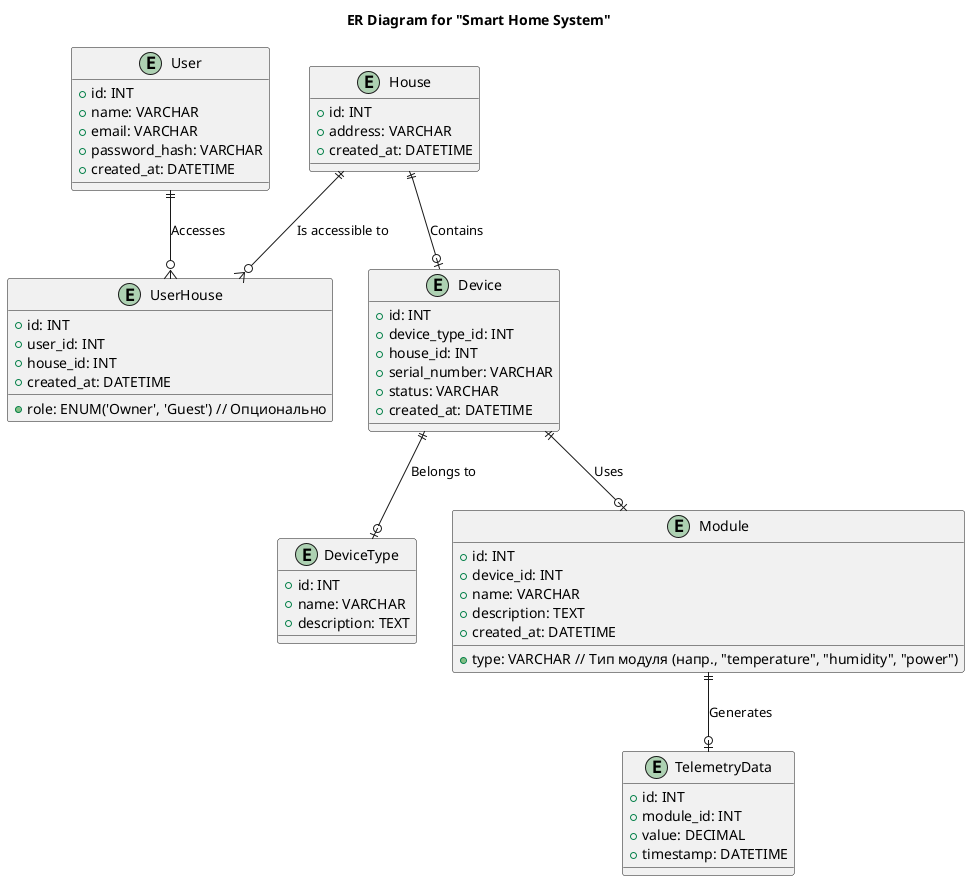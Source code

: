 @startuml
title ER Diagram for "Smart Home System"

entity "User" {
  +id: INT
  +name: VARCHAR
  +email: VARCHAR
  +password_hash: VARCHAR
  +created_at: DATETIME
}

entity "House" {
  +id: INT
  +address: VARCHAR
  +created_at: DATETIME
}

entity "UserHouse" {
  +id: INT
  +user_id: INT
  +house_id: INT
  +role: ENUM('Owner', 'Guest') // Опционально
  +created_at: DATETIME
}

entity "Device" {
  +id: INT
  +device_type_id: INT
  +house_id: INT
  +serial_number: VARCHAR
  +status: VARCHAR
  +created_at: DATETIME
}

entity "DeviceType" {
  +id: INT
  +name: VARCHAR
  +description: TEXT
}

entity "Module" {
  +id: INT
  +device_id: INT
  +name: VARCHAR
  +description: TEXT
  +type: VARCHAR // Тип модуля (напр., "temperature", "humidity", "power")
  +created_at: DATETIME
}

entity "TelemetryData" {
  +id: INT
  +module_id: INT
  +value: DECIMAL
  +timestamp: DATETIME
}

User ||--o{ UserHouse : "Accesses"
House ||--o{ UserHouse : "Is accessible to"
House ||--o| Device : "Contains"
Device ||--o| DeviceType : "Belongs to"
Device ||--o| Module : "Uses"
Module ||--o| TelemetryData : "Generates"

@enduml
